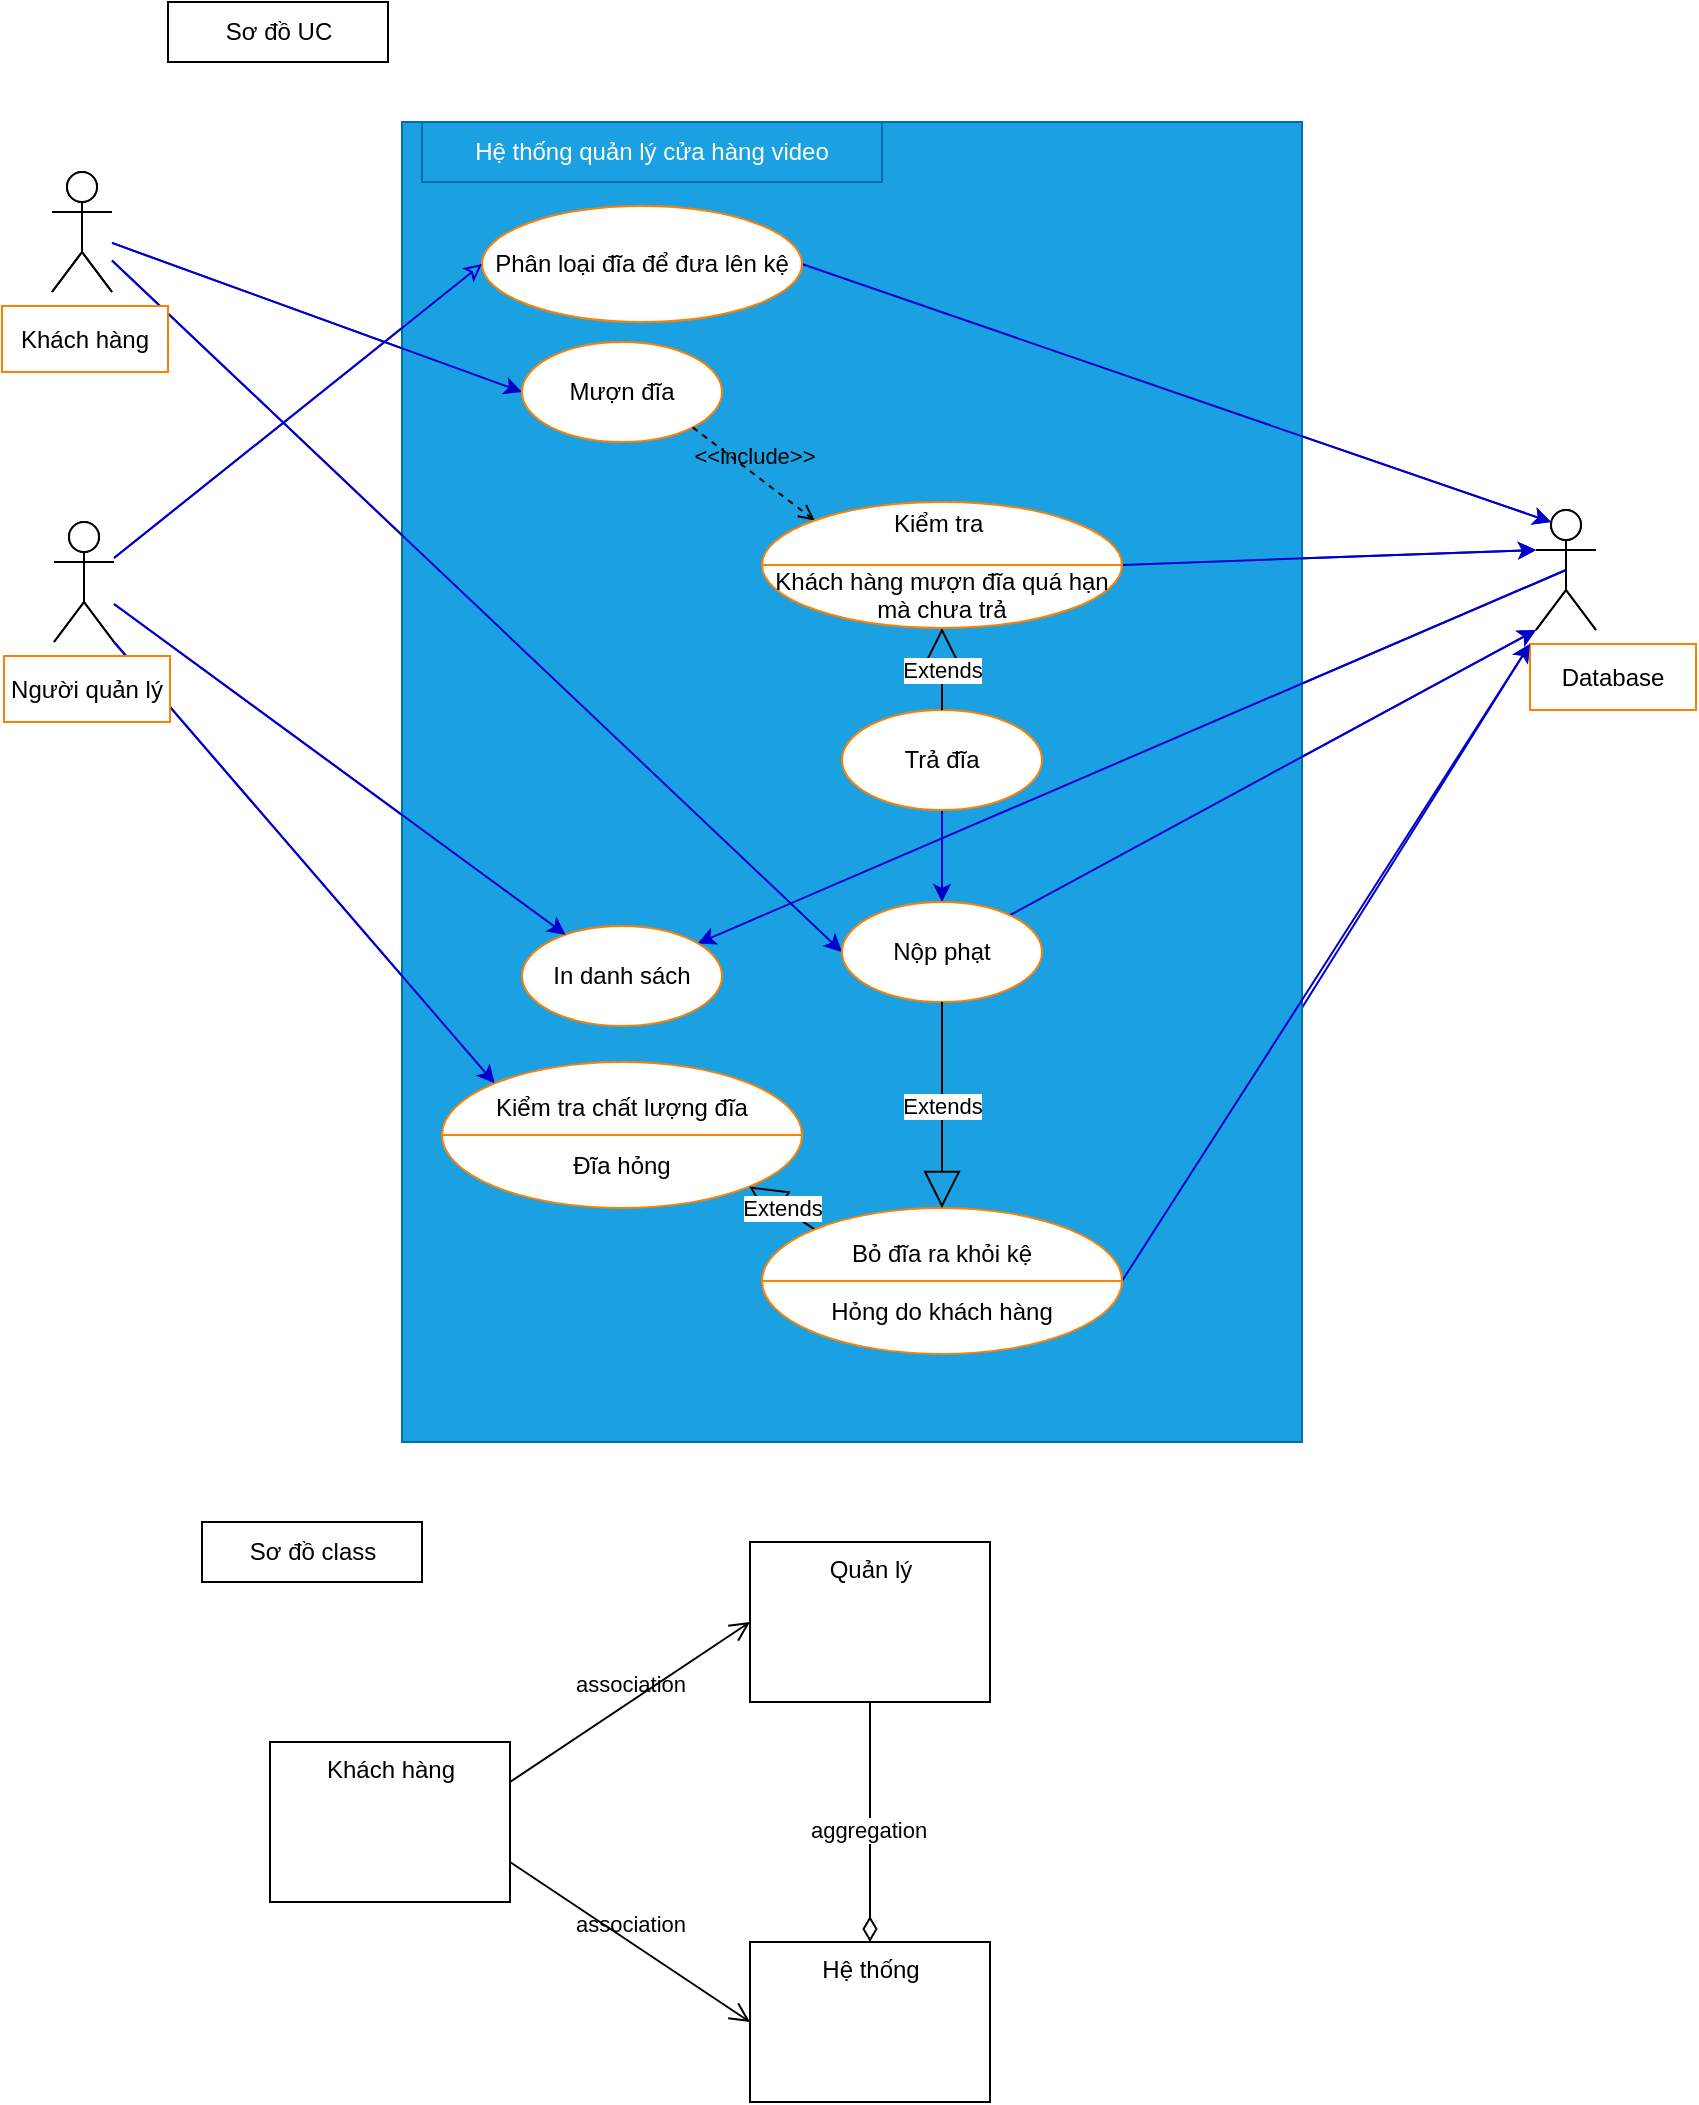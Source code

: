 <mxfile pages="3">
    <diagram id="U5O1sheMpgnh9gDCX9Kw" name="lab1.3a">
        <mxGraphModel dx="1275" dy="1791" grid="1" gridSize="10" guides="1" tooltips="1" connect="1" arrows="1" fold="1" page="1" pageScale="1" pageWidth="827" pageHeight="1169" math="0" shadow="0">
            <root>
                <mxCell id="0"/>
                <mxCell id="1" parent="0"/>
                <mxCell id="Wd5XBtQZBHqo39rldjlK-1" value="Actor" style="shape=umlActor;verticalLabelPosition=bottom;verticalAlign=top;html=1;outlineConnect=0;" parent="1" vertex="1">
                    <mxGeometry x="897" y="204" width="30" height="60" as="geometry"/>
                </mxCell>
                <mxCell id="Wd5XBtQZBHqo39rldjlK-3" value="" style="rounded=0;whiteSpace=wrap;html=1;fillColor=#ffe6cc;strokeColor=#FF8000;" parent="1" vertex="1">
                    <mxGeometry x="330" y="10" width="450" height="660" as="geometry"/>
                </mxCell>
                <mxCell id="Wd5XBtQZBHqo39rldjlK-6" value="Database" style="rounded=0;whiteSpace=wrap;html=1;strokeColor=#FF8000;" parent="1" vertex="1">
                    <mxGeometry x="894" y="271" width="83" height="33" as="geometry"/>
                </mxCell>
                <mxCell id="Wd5XBtQZBHqo39rldjlK-19" style="edgeStyle=none;rounded=0;orthogonalLoop=1;jettySize=auto;html=1;entryX=0;entryY=0.333;entryDx=0;entryDy=0;entryPerimeter=0;strokeColor=#0000CC;startArrow=none;startFill=0;exitX=1;exitY=0.5;exitDx=0;exitDy=0;" parent="1" source="-_fNTmg2Q0QrO5CFdmNo-6" target="Wd5XBtQZBHqo39rldjlK-1" edge="1">
                    <mxGeometry relative="1" as="geometry">
                        <mxPoint x="639.973" y="174.186" as="sourcePoint"/>
                    </mxGeometry>
                </mxCell>
                <mxCell id="Wd5XBtQZBHqo39rldjlK-18" style="edgeStyle=none;rounded=0;orthogonalLoop=1;jettySize=auto;html=1;entryX=0;entryY=0.5;entryDx=0;entryDy=0;strokeColor=#0000CC;" parent="1" source="Wd5XBtQZBHqo39rldjlK-9" target="-_fNTmg2Q0QrO5CFdmNo-1" edge="1">
                    <mxGeometry relative="1" as="geometry"/>
                </mxCell>
                <mxCell id="-_fNTmg2Q0QrO5CFdmNo-19" style="edgeStyle=none;rounded=0;orthogonalLoop=1;jettySize=auto;html=1;entryX=0;entryY=0.5;entryDx=0;entryDy=0;strokeColor=#0000CC;" parent="1" source="Wd5XBtQZBHqo39rldjlK-9" target="-_fNTmg2Q0QrO5CFdmNo-7" edge="1">
                    <mxGeometry relative="1" as="geometry"/>
                </mxCell>
                <mxCell id="Wd5XBtQZBHqo39rldjlK-9" value="Actor" style="shape=umlActor;verticalLabelPosition=bottom;verticalAlign=top;html=1;outlineConnect=0;" parent="1" vertex="1">
                    <mxGeometry x="155" y="35" width="30" height="60" as="geometry"/>
                </mxCell>
                <mxCell id="Wd5XBtQZBHqo39rldjlK-10" value="Khách hàng" style="rounded=0;whiteSpace=wrap;html=1;strokeColor=#FF8000;" parent="1" vertex="1">
                    <mxGeometry x="130" y="102" width="83" height="33" as="geometry"/>
                </mxCell>
                <mxCell id="Wd5XBtQZBHqo39rldjlK-17" style="rounded=0;orthogonalLoop=1;jettySize=auto;html=1;entryX=0.25;entryY=0.1;entryDx=0;entryDy=0;entryPerimeter=0;exitX=1;exitY=0.5;exitDx=0;exitDy=0;strokeColor=#0000CC;" parent="1" source="Wd5XBtQZBHqo39rldjlK-11" target="Wd5XBtQZBHqo39rldjlK-1" edge="1">
                    <mxGeometry relative="1" as="geometry"/>
                </mxCell>
                <mxCell id="Wd5XBtQZBHqo39rldjlK-11" value="Phân loại đĩa và đưa lên kệ" style="ellipse;whiteSpace=wrap;html=1;strokeColor=#FF8000;" parent="1" vertex="1">
                    <mxGeometry x="370" y="52" width="160" height="58" as="geometry"/>
                </mxCell>
                <mxCell id="Wd5XBtQZBHqo39rldjlK-21" style="edgeStyle=none;rounded=0;orthogonalLoop=1;jettySize=auto;html=1;entryX=0.5;entryY=0.5;entryDx=0;entryDy=0;entryPerimeter=0;startArrow=classic;startFill=1;strokeColor=#0000CC;endArrow=none;endFill=0;" parent="1" source="Wd5XBtQZBHqo39rldjlK-13" target="Wd5XBtQZBHqo39rldjlK-1" edge="1">
                    <mxGeometry relative="1" as="geometry"/>
                </mxCell>
                <mxCell id="Wd5XBtQZBHqo39rldjlK-13" value="In danh sách" style="ellipse;whiteSpace=wrap;html=1;strokeColor=#FF8000;" parent="1" vertex="1">
                    <mxGeometry x="390" y="412" width="100" height="50" as="geometry"/>
                </mxCell>
                <mxCell id="Wd5XBtQZBHqo39rldjlK-20" style="edgeStyle=none;rounded=0;orthogonalLoop=1;jettySize=auto;html=1;startArrow=none;startFill=0;strokeColor=#0000CC;" parent="1" source="Wd5XBtQZBHqo39rldjlK-14" target="Wd5XBtQZBHqo39rldjlK-13" edge="1">
                    <mxGeometry relative="1" as="geometry"/>
                </mxCell>
                <mxCell id="Wd5XBtQZBHqo39rldjlK-26" style="edgeStyle=none;rounded=0;sketch=0;orthogonalLoop=1;jettySize=auto;html=1;exitX=1;exitY=1;exitDx=0;exitDy=0;exitPerimeter=0;entryX=0;entryY=0;entryDx=0;entryDy=0;shadow=0;startArrow=none;startFill=0;endArrow=classic;endFill=1;strokeColor=#0000CC;" parent="1" source="Wd5XBtQZBHqo39rldjlK-14" target="-_fNTmg2Q0QrO5CFdmNo-9" edge="1">
                    <mxGeometry relative="1" as="geometry">
                        <mxPoint x="379" y="494" as="targetPoint"/>
                    </mxGeometry>
                </mxCell>
                <mxCell id="-_fNTmg2Q0QrO5CFdmNo-23" style="edgeStyle=none;rounded=0;orthogonalLoop=1;jettySize=auto;html=1;entryX=0;entryY=0.5;entryDx=0;entryDy=0;startArrow=none;startFill=0;endArrow=classic;endFill=0;strokeColor=#0000CC;" parent="1" source="Wd5XBtQZBHqo39rldjlK-14" target="Wd5XBtQZBHqo39rldjlK-11" edge="1">
                    <mxGeometry relative="1" as="geometry"/>
                </mxCell>
                <mxCell id="Wd5XBtQZBHqo39rldjlK-14" value="Actor" style="shape=umlActor;verticalLabelPosition=bottom;verticalAlign=top;html=1;outlineConnect=0;" parent="1" vertex="1">
                    <mxGeometry x="156" y="210" width="30" height="60" as="geometry"/>
                </mxCell>
                <mxCell id="Wd5XBtQZBHqo39rldjlK-15" value="Người quản lý" style="rounded=0;whiteSpace=wrap;html=1;strokeColor=#FF8000;" parent="1" vertex="1">
                    <mxGeometry x="131" y="277" width="83" height="33" as="geometry"/>
                </mxCell>
                <mxCell id="-_fNTmg2Q0QrO5CFdmNo-1" value="Mượn đĩa" style="ellipse;whiteSpace=wrap;html=1;strokeColor=#FF8000;" parent="1" vertex="1">
                    <mxGeometry x="390" y="120" width="100" height="50" as="geometry"/>
                </mxCell>
                <mxCell id="-_fNTmg2Q0QrO5CFdmNo-8" style="rounded=0;orthogonalLoop=1;jettySize=auto;html=1;strokeColor=#0000CC;startArrow=none;startFill=0;" parent="1" source="-_fNTmg2Q0QrO5CFdmNo-2" target="-_fNTmg2Q0QrO5CFdmNo-7" edge="1">
                    <mxGeometry relative="1" as="geometry"/>
                </mxCell>
                <mxCell id="-_fNTmg2Q0QrO5CFdmNo-2" value="Trả đĩa" style="ellipse;whiteSpace=wrap;html=1;strokeColor=#FF8000;" parent="1" vertex="1">
                    <mxGeometry x="550" y="304" width="100" height="50" as="geometry"/>
                </mxCell>
                <mxCell id="-_fNTmg2Q0QrO5CFdmNo-3" value="&amp;lt;&amp;lt;include&amp;gt;&amp;gt;" style="html=1;verticalAlign=bottom;labelBackgroundColor=none;endArrow=open;endFill=0;dashed=1;rounded=0;exitX=1;exitY=1;exitDx=0;exitDy=0;entryX=0;entryY=0;entryDx=0;entryDy=0;" parent="1" source="-_fNTmg2Q0QrO5CFdmNo-1" target="-_fNTmg2Q0QrO5CFdmNo-6" edge="1">
                    <mxGeometry width="160" relative="1" as="geometry">
                        <mxPoint x="480" y="180" as="sourcePoint"/>
                        <mxPoint x="554.645" y="157.322" as="targetPoint"/>
                    </mxGeometry>
                </mxCell>
                <mxCell id="-_fNTmg2Q0QrO5CFdmNo-5" value="Extends" style="endArrow=block;endSize=16;endFill=0;html=1;rounded=0;exitX=0.5;exitY=0;exitDx=0;exitDy=0;entryX=0.5;entryY=1;entryDx=0;entryDy=0;" parent="1" source="-_fNTmg2Q0QrO5CFdmNo-2" target="-_fNTmg2Q0QrO5CFdmNo-6" edge="1">
                    <mxGeometry width="160" relative="1" as="geometry">
                        <mxPoint x="480" y="180" as="sourcePoint"/>
                        <mxPoint x="590" y="200" as="targetPoint"/>
                    </mxGeometry>
                </mxCell>
                <mxCell id="-_fNTmg2Q0QrO5CFdmNo-6" value="Kiểm tra&amp;nbsp;&lt;br&gt;&lt;br&gt;Khách hàng mượn đĩa quá hạn mà chưa trả" style="shape=lineEllipse;perimeter=ellipsePerimeter;whiteSpace=wrap;html=1;backgroundOutline=1;strokeColor=#FF8000;" parent="1" vertex="1">
                    <mxGeometry x="510" y="200" width="180" height="63" as="geometry"/>
                </mxCell>
                <mxCell id="-_fNTmg2Q0QrO5CFdmNo-20" style="edgeStyle=none;rounded=0;orthogonalLoop=1;jettySize=auto;html=1;entryX=0;entryY=1;entryDx=0;entryDy=0;entryPerimeter=0;strokeColor=#0000CC;" parent="1" source="-_fNTmg2Q0QrO5CFdmNo-7" target="Wd5XBtQZBHqo39rldjlK-1" edge="1">
                    <mxGeometry relative="1" as="geometry"/>
                </mxCell>
                <mxCell id="-_fNTmg2Q0QrO5CFdmNo-7" value="Nộp phạt" style="ellipse;whiteSpace=wrap;html=1;strokeColor=#FF8000;" parent="1" vertex="1">
                    <mxGeometry x="550" y="400" width="100" height="50" as="geometry"/>
                </mxCell>
                <mxCell id="-_fNTmg2Q0QrO5CFdmNo-9" value="Kiểm tra chất lượng đĩa&lt;br&gt;&lt;br&gt;Đĩa hỏng" style="shape=lineEllipse;perimeter=ellipsePerimeter;whiteSpace=wrap;html=1;backgroundOutline=1;strokeColor=#FF8000;" parent="1" vertex="1">
                    <mxGeometry x="350" y="480" width="180" height="73" as="geometry"/>
                </mxCell>
                <mxCell id="-_fNTmg2Q0QrO5CFdmNo-12" value="Extends" style="endArrow=block;endSize=16;endFill=0;html=1;rounded=0;exitX=0;exitY=0;exitDx=0;exitDy=0;entryX=1;entryY=1;entryDx=0;entryDy=0;" parent="1" source="-_fNTmg2Q0QrO5CFdmNo-16" target="-_fNTmg2Q0QrO5CFdmNo-9" edge="1">
                    <mxGeometry width="160" relative="1" as="geometry">
                        <mxPoint x="610" y="287" as="sourcePoint"/>
                        <mxPoint x="644" y="237" as="targetPoint"/>
                    </mxGeometry>
                </mxCell>
                <mxCell id="-_fNTmg2Q0QrO5CFdmNo-21" style="edgeStyle=none;rounded=0;orthogonalLoop=1;jettySize=auto;html=1;entryX=0;entryY=0;entryDx=0;entryDy=0;strokeColor=#0000CC;exitX=1;exitY=0.5;exitDx=0;exitDy=0;" parent="1" source="-_fNTmg2Q0QrO5CFdmNo-16" target="Wd5XBtQZBHqo39rldjlK-6" edge="1">
                    <mxGeometry relative="1" as="geometry"/>
                </mxCell>
                <mxCell id="-_fNTmg2Q0QrO5CFdmNo-16" value="Bỏ đĩa ra khỏi kệ&lt;br&gt;&lt;br&gt;Hỏng do khách hàng" style="shape=lineEllipse;perimeter=ellipsePerimeter;whiteSpace=wrap;html=1;backgroundOutline=1;strokeColor=#FF8000;" parent="1" vertex="1">
                    <mxGeometry x="510" y="560" width="180" height="73" as="geometry"/>
                </mxCell>
                <mxCell id="-_fNTmg2Q0QrO5CFdmNo-18" value="Extends" style="endArrow=block;endSize=16;endFill=0;html=1;rounded=0;entryX=0.5;entryY=0;entryDx=0;entryDy=0;" parent="1" source="-_fNTmg2Q0QrO5CFdmNo-7" target="-_fNTmg2Q0QrO5CFdmNo-16" edge="1">
                    <mxGeometry width="160" relative="1" as="geometry">
                        <mxPoint x="596.544" y="605.116" as="sourcePoint"/>
                        <mxPoint x="553.456" y="552.384" as="targetPoint"/>
                    </mxGeometry>
                </mxCell>
                <mxCell id="LeXju_57c9P_A_IAp_PP-2" value="Hệ thống quản lý cửa hàng video" style="rounded=0;whiteSpace=wrap;html=1;fontSize=12;fillColor=#ffe6cc;strokeColor=#FF8000;" parent="1" vertex="1">
                    <mxGeometry x="340" y="10" width="230" height="30" as="geometry"/>
                </mxCell>
                <mxCell id="otvuLH-A91t0Up7DX6q2-1" value="Actor" style="shape=umlActor;verticalLabelPosition=bottom;verticalAlign=top;html=1;outlineConnect=0;" vertex="1" parent="1">
                    <mxGeometry x="897" y="204" width="30" height="60" as="geometry"/>
                </mxCell>
                <mxCell id="otvuLH-A91t0Up7DX6q2-2" value="" style="rounded=0;whiteSpace=wrap;html=1;fillColor=#1ba1e2;strokeColor=#006EAF;fontColor=#ffffff;" vertex="1" parent="1">
                    <mxGeometry x="330" y="10" width="450" height="660" as="geometry"/>
                </mxCell>
                <mxCell id="otvuLH-A91t0Up7DX6q2-3" value="Database" style="rounded=0;whiteSpace=wrap;html=1;strokeColor=#FF8000;" vertex="1" parent="1">
                    <mxGeometry x="894" y="271" width="83" height="33" as="geometry"/>
                </mxCell>
                <mxCell id="otvuLH-A91t0Up7DX6q2-4" style="edgeStyle=none;rounded=0;orthogonalLoop=1;jettySize=auto;html=1;entryX=0;entryY=0.333;entryDx=0;entryDy=0;entryPerimeter=0;strokeColor=#0000CC;startArrow=none;startFill=0;exitX=1;exitY=0.5;exitDx=0;exitDy=0;" edge="1" parent="1" source="otvuLH-A91t0Up7DX6q2-23" target="otvuLH-A91t0Up7DX6q2-1">
                    <mxGeometry relative="1" as="geometry">
                        <mxPoint x="639.973" y="174.186" as="sourcePoint"/>
                    </mxGeometry>
                </mxCell>
                <mxCell id="otvuLH-A91t0Up7DX6q2-5" style="edgeStyle=none;rounded=0;orthogonalLoop=1;jettySize=auto;html=1;entryX=0;entryY=0.5;entryDx=0;entryDy=0;strokeColor=#0000CC;" edge="1" parent="1" source="otvuLH-A91t0Up7DX6q2-7" target="otvuLH-A91t0Up7DX6q2-18">
                    <mxGeometry relative="1" as="geometry"/>
                </mxCell>
                <mxCell id="otvuLH-A91t0Up7DX6q2-6" style="edgeStyle=none;rounded=0;orthogonalLoop=1;jettySize=auto;html=1;entryX=0;entryY=0.5;entryDx=0;entryDy=0;strokeColor=#0000CC;" edge="1" parent="1" source="otvuLH-A91t0Up7DX6q2-7" target="otvuLH-A91t0Up7DX6q2-25">
                    <mxGeometry relative="1" as="geometry"/>
                </mxCell>
                <mxCell id="otvuLH-A91t0Up7DX6q2-7" value="Actor" style="shape=umlActor;verticalLabelPosition=bottom;verticalAlign=top;html=1;outlineConnect=0;" vertex="1" parent="1">
                    <mxGeometry x="155" y="35" width="30" height="60" as="geometry"/>
                </mxCell>
                <mxCell id="otvuLH-A91t0Up7DX6q2-8" value="Khách hàng" style="rounded=0;whiteSpace=wrap;html=1;strokeColor=#FF8000;" vertex="1" parent="1">
                    <mxGeometry x="130" y="102" width="83" height="33" as="geometry"/>
                </mxCell>
                <mxCell id="otvuLH-A91t0Up7DX6q2-9" style="rounded=0;orthogonalLoop=1;jettySize=auto;html=1;entryX=0.25;entryY=0.1;entryDx=0;entryDy=0;entryPerimeter=0;exitX=1;exitY=0.5;exitDx=0;exitDy=0;strokeColor=#0000CC;" edge="1" parent="1" source="otvuLH-A91t0Up7DX6q2-10" target="otvuLH-A91t0Up7DX6q2-1">
                    <mxGeometry relative="1" as="geometry"/>
                </mxCell>
                <mxCell id="otvuLH-A91t0Up7DX6q2-10" value="Phân loại đĩa để đưa lên kệ" style="ellipse;whiteSpace=wrap;html=1;strokeColor=#FF8000;" vertex="1" parent="1">
                    <mxGeometry x="370" y="52" width="160" height="58" as="geometry"/>
                </mxCell>
                <mxCell id="otvuLH-A91t0Up7DX6q2-11" style="edgeStyle=none;rounded=0;orthogonalLoop=1;jettySize=auto;html=1;entryX=0.5;entryY=0.5;entryDx=0;entryDy=0;entryPerimeter=0;startArrow=classic;startFill=1;strokeColor=#0000CC;endArrow=none;endFill=0;" edge="1" parent="1" source="otvuLH-A91t0Up7DX6q2-12" target="otvuLH-A91t0Up7DX6q2-1">
                    <mxGeometry relative="1" as="geometry"/>
                </mxCell>
                <mxCell id="otvuLH-A91t0Up7DX6q2-12" value="In danh sách" style="ellipse;whiteSpace=wrap;html=1;strokeColor=#FF8000;" vertex="1" parent="1">
                    <mxGeometry x="390" y="412" width="100" height="50" as="geometry"/>
                </mxCell>
                <mxCell id="otvuLH-A91t0Up7DX6q2-13" style="edgeStyle=none;rounded=0;orthogonalLoop=1;jettySize=auto;html=1;startArrow=none;startFill=0;strokeColor=#0000CC;" edge="1" parent="1" source="otvuLH-A91t0Up7DX6q2-16" target="otvuLH-A91t0Up7DX6q2-12">
                    <mxGeometry relative="1" as="geometry"/>
                </mxCell>
                <mxCell id="otvuLH-A91t0Up7DX6q2-14" style="edgeStyle=none;rounded=0;sketch=0;orthogonalLoop=1;jettySize=auto;html=1;exitX=1;exitY=1;exitDx=0;exitDy=0;exitPerimeter=0;entryX=0;entryY=0;entryDx=0;entryDy=0;shadow=0;startArrow=none;startFill=0;endArrow=classic;endFill=1;strokeColor=#0000CC;" edge="1" parent="1" source="otvuLH-A91t0Up7DX6q2-16" target="otvuLH-A91t0Up7DX6q2-26">
                    <mxGeometry relative="1" as="geometry">
                        <mxPoint x="379" y="494" as="targetPoint"/>
                    </mxGeometry>
                </mxCell>
                <mxCell id="otvuLH-A91t0Up7DX6q2-15" style="edgeStyle=none;rounded=0;orthogonalLoop=1;jettySize=auto;html=1;entryX=0;entryY=0.5;entryDx=0;entryDy=0;startArrow=none;startFill=0;endArrow=classic;endFill=0;strokeColor=#0000CC;" edge="1" parent="1" source="otvuLH-A91t0Up7DX6q2-16" target="otvuLH-A91t0Up7DX6q2-10">
                    <mxGeometry relative="1" as="geometry"/>
                </mxCell>
                <mxCell id="otvuLH-A91t0Up7DX6q2-16" value="Actor" style="shape=umlActor;verticalLabelPosition=bottom;verticalAlign=top;html=1;outlineConnect=0;" vertex="1" parent="1">
                    <mxGeometry x="156" y="210" width="30" height="60" as="geometry"/>
                </mxCell>
                <mxCell id="otvuLH-A91t0Up7DX6q2-17" value="Người quản lý" style="rounded=0;whiteSpace=wrap;html=1;strokeColor=#FF8000;" vertex="1" parent="1">
                    <mxGeometry x="131" y="277" width="83" height="33" as="geometry"/>
                </mxCell>
                <mxCell id="otvuLH-A91t0Up7DX6q2-18" value="Mượn đĩa" style="ellipse;whiteSpace=wrap;html=1;strokeColor=#FF8000;" vertex="1" parent="1">
                    <mxGeometry x="390" y="120" width="100" height="50" as="geometry"/>
                </mxCell>
                <mxCell id="otvuLH-A91t0Up7DX6q2-19" style="rounded=0;orthogonalLoop=1;jettySize=auto;html=1;strokeColor=#0000CC;startArrow=none;startFill=0;" edge="1" parent="1" source="otvuLH-A91t0Up7DX6q2-20" target="otvuLH-A91t0Up7DX6q2-25">
                    <mxGeometry relative="1" as="geometry"/>
                </mxCell>
                <mxCell id="otvuLH-A91t0Up7DX6q2-20" value="Trả đĩa" style="ellipse;whiteSpace=wrap;html=1;strokeColor=#FF8000;" vertex="1" parent="1">
                    <mxGeometry x="550" y="304" width="100" height="50" as="geometry"/>
                </mxCell>
                <mxCell id="otvuLH-A91t0Up7DX6q2-21" value="&amp;lt;&amp;lt;include&amp;gt;&amp;gt;" style="html=1;verticalAlign=bottom;labelBackgroundColor=none;endArrow=open;endFill=0;dashed=1;rounded=0;exitX=1;exitY=1;exitDx=0;exitDy=0;entryX=0;entryY=0;entryDx=0;entryDy=0;" edge="1" parent="1" source="otvuLH-A91t0Up7DX6q2-18" target="otvuLH-A91t0Up7DX6q2-23">
                    <mxGeometry width="160" relative="1" as="geometry">
                        <mxPoint x="480" y="180" as="sourcePoint"/>
                        <mxPoint x="554.645" y="157.322" as="targetPoint"/>
                    </mxGeometry>
                </mxCell>
                <mxCell id="otvuLH-A91t0Up7DX6q2-22" value="Extends" style="endArrow=block;endSize=16;endFill=0;html=1;rounded=0;exitX=0.5;exitY=0;exitDx=0;exitDy=0;entryX=0.5;entryY=1;entryDx=0;entryDy=0;" edge="1" parent="1" source="otvuLH-A91t0Up7DX6q2-20" target="otvuLH-A91t0Up7DX6q2-23">
                    <mxGeometry width="160" relative="1" as="geometry">
                        <mxPoint x="480" y="180" as="sourcePoint"/>
                        <mxPoint x="590" y="200" as="targetPoint"/>
                    </mxGeometry>
                </mxCell>
                <mxCell id="otvuLH-A91t0Up7DX6q2-23" value="Kiểm tra&amp;nbsp;&lt;br&gt;&lt;br&gt;Khách hàng mượn đĩa quá hạn mà chưa trả" style="shape=lineEllipse;perimeter=ellipsePerimeter;whiteSpace=wrap;html=1;backgroundOutline=1;strokeColor=#FF8000;" vertex="1" parent="1">
                    <mxGeometry x="510" y="200" width="180" height="63" as="geometry"/>
                </mxCell>
                <mxCell id="otvuLH-A91t0Up7DX6q2-24" style="edgeStyle=none;rounded=0;orthogonalLoop=1;jettySize=auto;html=1;entryX=0;entryY=1;entryDx=0;entryDy=0;entryPerimeter=0;strokeColor=#0000CC;" edge="1" parent="1" source="otvuLH-A91t0Up7DX6q2-25" target="otvuLH-A91t0Up7DX6q2-1">
                    <mxGeometry relative="1" as="geometry"/>
                </mxCell>
                <mxCell id="otvuLH-A91t0Up7DX6q2-25" value="Nộp phạt" style="ellipse;whiteSpace=wrap;html=1;strokeColor=#FF8000;" vertex="1" parent="1">
                    <mxGeometry x="550" y="400" width="100" height="50" as="geometry"/>
                </mxCell>
                <mxCell id="otvuLH-A91t0Up7DX6q2-26" value="Kiểm tra chất lượng đĩa&lt;br&gt;&lt;br&gt;Đĩa hỏng" style="shape=lineEllipse;perimeter=ellipsePerimeter;whiteSpace=wrap;html=1;backgroundOutline=1;strokeColor=#FF8000;" vertex="1" parent="1">
                    <mxGeometry x="350" y="480" width="180" height="73" as="geometry"/>
                </mxCell>
                <mxCell id="otvuLH-A91t0Up7DX6q2-27" value="Extends" style="endArrow=block;endSize=16;endFill=0;html=1;rounded=0;exitX=0;exitY=0;exitDx=0;exitDy=0;entryX=1;entryY=1;entryDx=0;entryDy=0;" edge="1" parent="1" source="otvuLH-A91t0Up7DX6q2-29" target="otvuLH-A91t0Up7DX6q2-26">
                    <mxGeometry width="160" relative="1" as="geometry">
                        <mxPoint x="610" y="287" as="sourcePoint"/>
                        <mxPoint x="644" y="237" as="targetPoint"/>
                    </mxGeometry>
                </mxCell>
                <mxCell id="otvuLH-A91t0Up7DX6q2-28" style="edgeStyle=none;rounded=0;orthogonalLoop=1;jettySize=auto;html=1;entryX=0;entryY=0;entryDx=0;entryDy=0;strokeColor=#0000CC;exitX=1;exitY=0.5;exitDx=0;exitDy=0;" edge="1" parent="1" source="otvuLH-A91t0Up7DX6q2-29" target="otvuLH-A91t0Up7DX6q2-3">
                    <mxGeometry relative="1" as="geometry"/>
                </mxCell>
                <mxCell id="otvuLH-A91t0Up7DX6q2-29" value="Bỏ đĩa ra khỏi kệ&lt;br&gt;&lt;br&gt;Hỏng do khách hàng" style="shape=lineEllipse;perimeter=ellipsePerimeter;whiteSpace=wrap;html=1;backgroundOutline=1;strokeColor=#FF8000;" vertex="1" parent="1">
                    <mxGeometry x="510" y="553" width="180" height="73" as="geometry"/>
                </mxCell>
                <mxCell id="otvuLH-A91t0Up7DX6q2-30" value="Extends" style="endArrow=block;endSize=16;endFill=0;html=1;rounded=0;entryX=0.5;entryY=0;entryDx=0;entryDy=0;" edge="1" parent="1" source="otvuLH-A91t0Up7DX6q2-25" target="otvuLH-A91t0Up7DX6q2-29">
                    <mxGeometry width="160" relative="1" as="geometry">
                        <mxPoint x="596.544" y="605.116" as="sourcePoint"/>
                        <mxPoint x="553.456" y="552.384" as="targetPoint"/>
                    </mxGeometry>
                </mxCell>
                <mxCell id="otvuLH-A91t0Up7DX6q2-31" value="Hệ thống quản lý cửa hàng video" style="rounded=0;whiteSpace=wrap;html=1;fontSize=12;fillColor=#1ba1e2;strokeColor=#006EAF;fontColor=#ffffff;" vertex="1" parent="1">
                    <mxGeometry x="340" y="10" width="230" height="30" as="geometry"/>
                </mxCell>
                <mxCell id="otvuLH-A91t0Up7DX6q2-32" value="Khách hàng" style="html=1;verticalAlign=top;" vertex="1" parent="1">
                    <mxGeometry x="264" y="820" width="120" height="80" as="geometry"/>
                </mxCell>
                <mxCell id="otvuLH-A91t0Up7DX6q2-33" value="Quản lý" style="html=1;verticalAlign=top;" vertex="1" parent="1">
                    <mxGeometry x="504" y="720" width="120" height="80" as="geometry"/>
                </mxCell>
                <mxCell id="otvuLH-A91t0Up7DX6q2-34" value="&lt;span&gt;Hệ thống&lt;/span&gt;" style="html=1;verticalAlign=top;" vertex="1" parent="1">
                    <mxGeometry x="504" y="920" width="120" height="80" as="geometry"/>
                </mxCell>
                <mxCell id="otvuLH-A91t0Up7DX6q2-35" value="association" style="endArrow=open;startArrow=none;endFill=0;startFill=0;endSize=8;html=1;verticalAlign=bottom;labelBackgroundColor=none;strokeWidth=1;entryX=0;entryY=0.5;entryDx=0;entryDy=0;exitX=1;exitY=0.25;exitDx=0;exitDy=0;" edge="1" parent="1" source="otvuLH-A91t0Up7DX6q2-32" target="otvuLH-A91t0Up7DX6q2-33">
                    <mxGeometry width="160" relative="1" as="geometry">
                        <mxPoint x="384" y="810.778" as="sourcePoint"/>
                        <mxPoint x="494" y="790" as="targetPoint"/>
                    </mxGeometry>
                </mxCell>
                <mxCell id="otvuLH-A91t0Up7DX6q2-36" value="association" style="endArrow=open;startArrow=none;endFill=0;startFill=0;endSize=8;html=1;verticalAlign=bottom;labelBackgroundColor=none;strokeWidth=1;entryX=0;entryY=0.5;entryDx=0;entryDy=0;exitX=1;exitY=0.75;exitDx=0;exitDy=0;" edge="1" parent="1" source="otvuLH-A91t0Up7DX6q2-32" target="otvuLH-A91t0Up7DX6q2-34">
                    <mxGeometry width="160" relative="1" as="geometry">
                        <mxPoint x="384" y="810.778" as="sourcePoint"/>
                        <mxPoint x="494" y="790" as="targetPoint"/>
                    </mxGeometry>
                </mxCell>
                <mxCell id="otvuLH-A91t0Up7DX6q2-37" value="" style="html=1;endArrow=diamondThin;endFill=0;edgeStyle=elbowEdgeStyle;elbow=vertical;endSize=10;exitX=0.5;exitY=1;exitDx=0;exitDy=0;entryX=0.5;entryY=0;entryDx=0;entryDy=0;" edge="1" parent="1" source="otvuLH-A91t0Up7DX6q2-33" target="otvuLH-A91t0Up7DX6q2-34">
                    <mxGeometry width="160" relative="1" as="geometry">
                        <mxPoint x="564" y="910" as="sourcePoint"/>
                        <mxPoint x="634" y="890" as="targetPoint"/>
                    </mxGeometry>
                </mxCell>
                <mxCell id="otvuLH-A91t0Up7DX6q2-38" value="aggregation" style="edgeLabel;html=1;align=center;verticalAlign=middle;resizable=0;points=[];" vertex="1" connectable="0" parent="otvuLH-A91t0Up7DX6q2-37">
                    <mxGeometry x="0.069" y="-1" relative="1" as="geometry">
                        <mxPoint as="offset"/>
                    </mxGeometry>
                </mxCell>
                <mxCell id="otvuLH-A91t0Up7DX6q2-39" value="Sơ đồ class" style="html=1;" vertex="1" parent="1">
                    <mxGeometry x="230" y="710" width="110" height="30" as="geometry"/>
                </mxCell>
                <mxCell id="otvuLH-A91t0Up7DX6q2-40" value="Sơ đồ UC" style="html=1;" vertex="1" parent="1">
                    <mxGeometry x="213" y="-50" width="110" height="30" as="geometry"/>
                </mxCell>
            </root>
        </mxGraphModel>
    </diagram>
</mxfile>